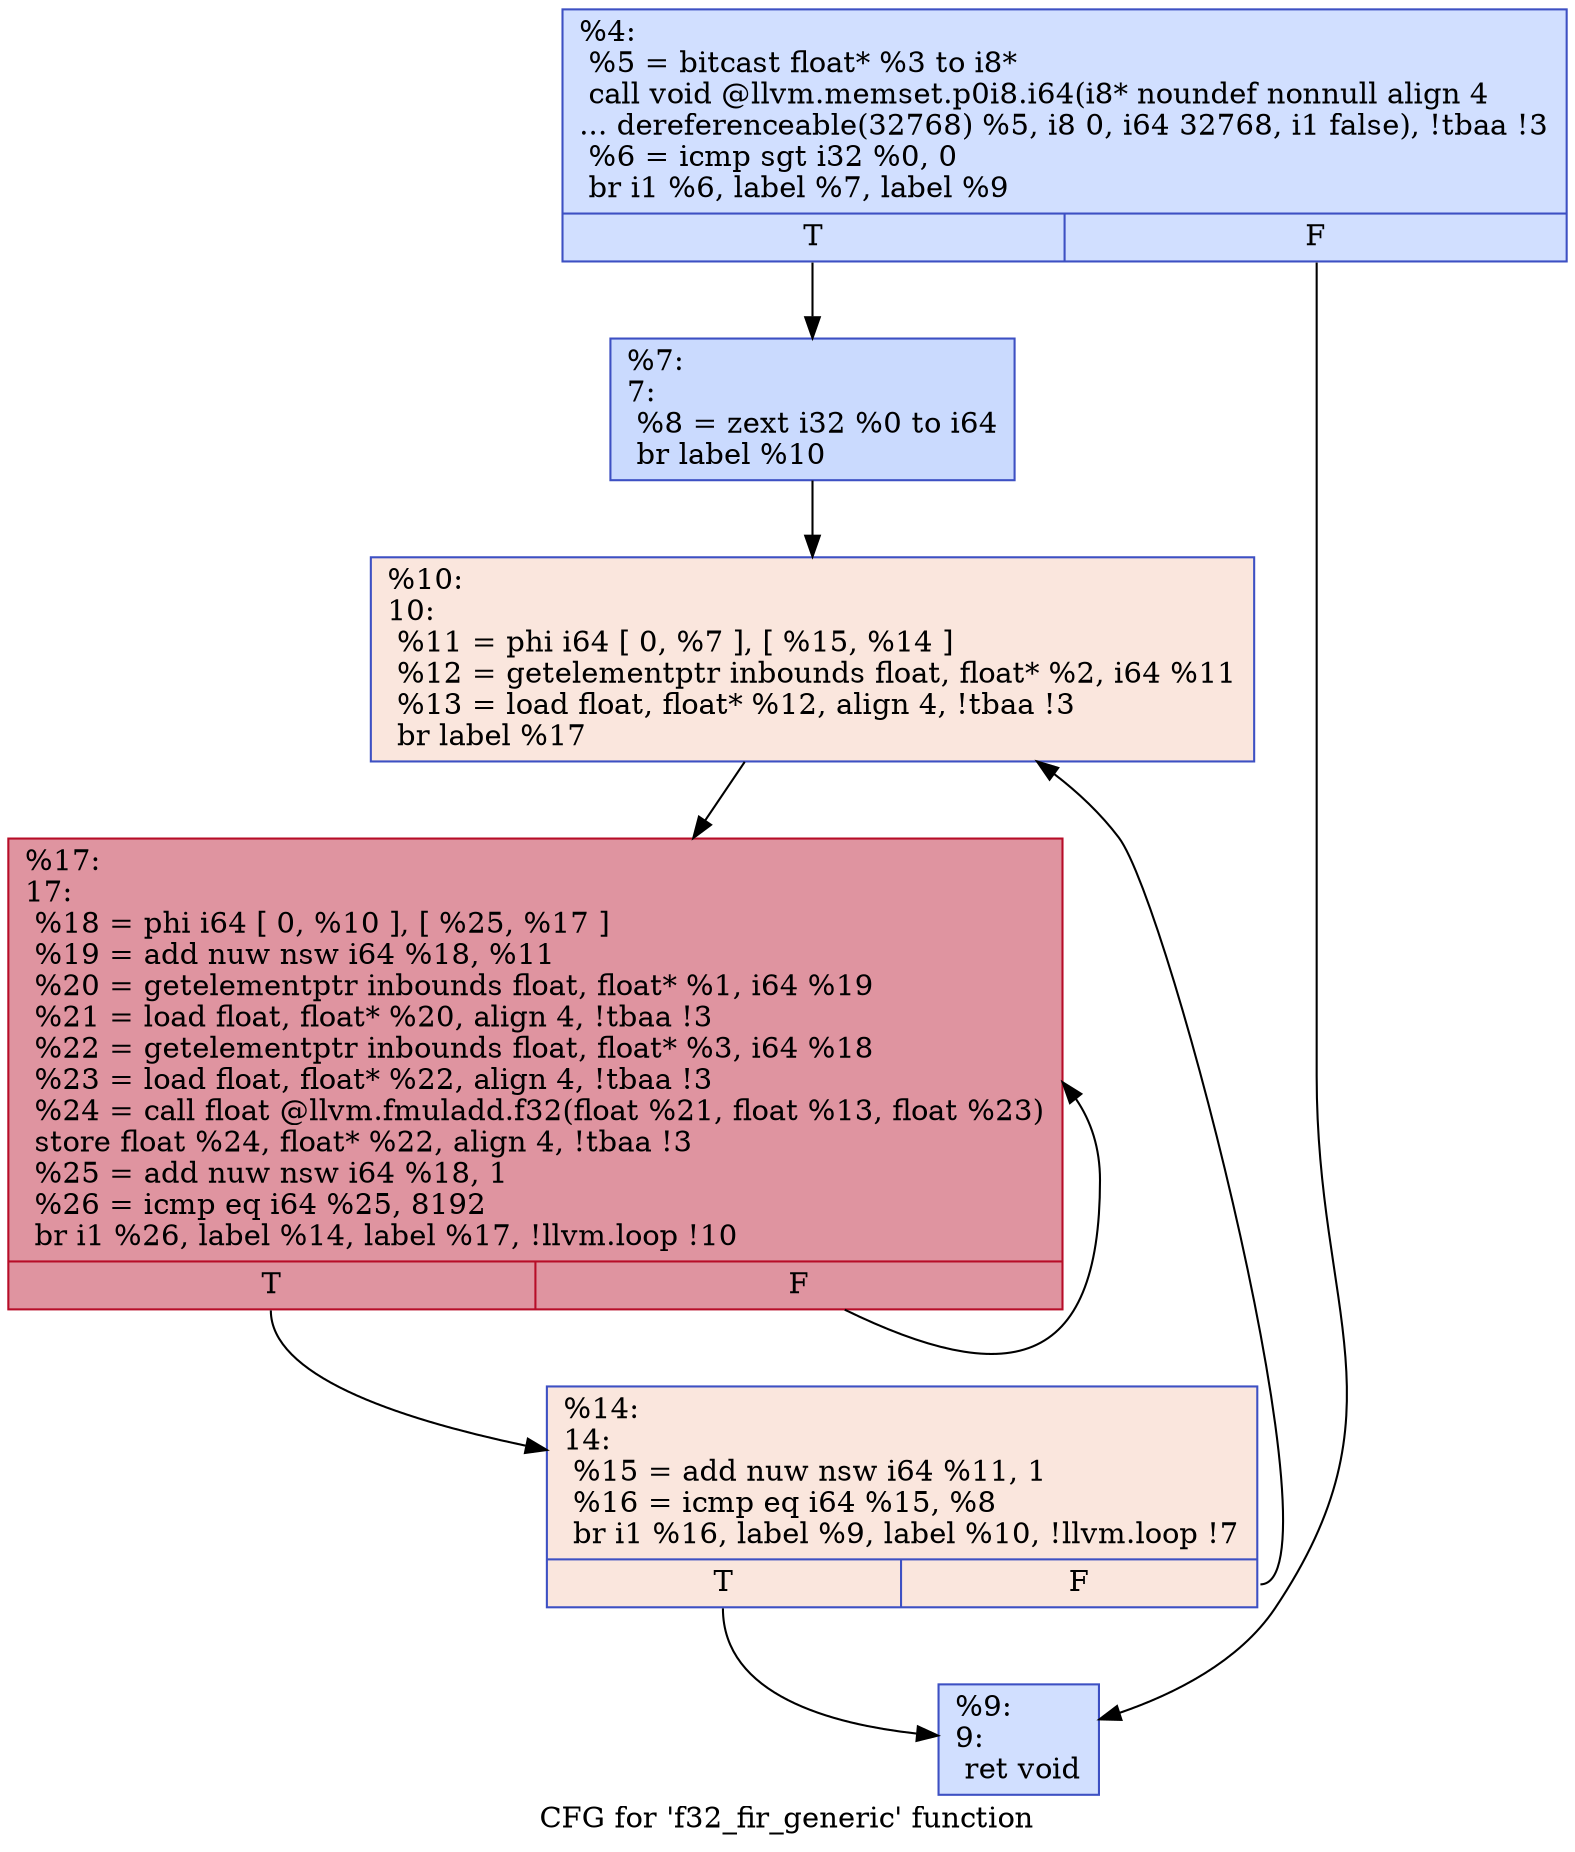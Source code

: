 digraph "CFG for 'f32_fir_generic' function" {
	label="CFG for 'f32_fir_generic' function";

	Node0x55d0284f3ad0 [shape=record,color="#3d50c3ff", style=filled, fillcolor="#96b7ff70",label="{%4:\l  %5 = bitcast float* %3 to i8*\l  call void @llvm.memset.p0i8.i64(i8* noundef nonnull align 4\l... dereferenceable(32768) %5, i8 0, i64 32768, i1 false), !tbaa !3\l  %6 = icmp sgt i32 %0, 0\l  br i1 %6, label %7, label %9\l|{<s0>T|<s1>F}}"];
	Node0x55d0284f3ad0:s0 -> Node0x55d0284f8e90;
	Node0x55d0284f3ad0:s1 -> Node0x55d0284f8ee0;
	Node0x55d0284f8e90 [shape=record,color="#3d50c3ff", style=filled, fillcolor="#88abfd70",label="{%7:\l7:                                                \l  %8 = zext i32 %0 to i64\l  br label %10\l}"];
	Node0x55d0284f8e90 -> Node0x55d0284f8f30;
	Node0x55d0284f8ee0 [shape=record,color="#3d50c3ff", style=filled, fillcolor="#96b7ff70",label="{%9:\l9:                                                \l  ret void\l}"];
	Node0x55d0284f8f30 [shape=record,color="#3d50c3ff", style=filled, fillcolor="#f3c7b170",label="{%10:\l10:                                               \l  %11 = phi i64 [ 0, %7 ], [ %15, %14 ]\l  %12 = getelementptr inbounds float, float* %2, i64 %11\l  %13 = load float, float* %12, align 4, !tbaa !3\l  br label %17\l}"];
	Node0x55d0284f8f30 -> Node0x55d0284f8fd0;
	Node0x55d0284f8f80 [shape=record,color="#3d50c3ff", style=filled, fillcolor="#f3c7b170",label="{%14:\l14:                                               \l  %15 = add nuw nsw i64 %11, 1\l  %16 = icmp eq i64 %15, %8\l  br i1 %16, label %9, label %10, !llvm.loop !7\l|{<s0>T|<s1>F}}"];
	Node0x55d0284f8f80:s0 -> Node0x55d0284f8ee0;
	Node0x55d0284f8f80:s1 -> Node0x55d0284f8f30;
	Node0x55d0284f8fd0 [shape=record,color="#b70d28ff", style=filled, fillcolor="#b70d2870",label="{%17:\l17:                                               \l  %18 = phi i64 [ 0, %10 ], [ %25, %17 ]\l  %19 = add nuw nsw i64 %18, %11\l  %20 = getelementptr inbounds float, float* %1, i64 %19\l  %21 = load float, float* %20, align 4, !tbaa !3\l  %22 = getelementptr inbounds float, float* %3, i64 %18\l  %23 = load float, float* %22, align 4, !tbaa !3\l  %24 = call float @llvm.fmuladd.f32(float %21, float %13, float %23)\l  store float %24, float* %22, align 4, !tbaa !3\l  %25 = add nuw nsw i64 %18, 1\l  %26 = icmp eq i64 %25, 8192\l  br i1 %26, label %14, label %17, !llvm.loop !10\l|{<s0>T|<s1>F}}"];
	Node0x55d0284f8fd0:s0 -> Node0x55d0284f8f80;
	Node0x55d0284f8fd0:s1 -> Node0x55d0284f8fd0;
}
